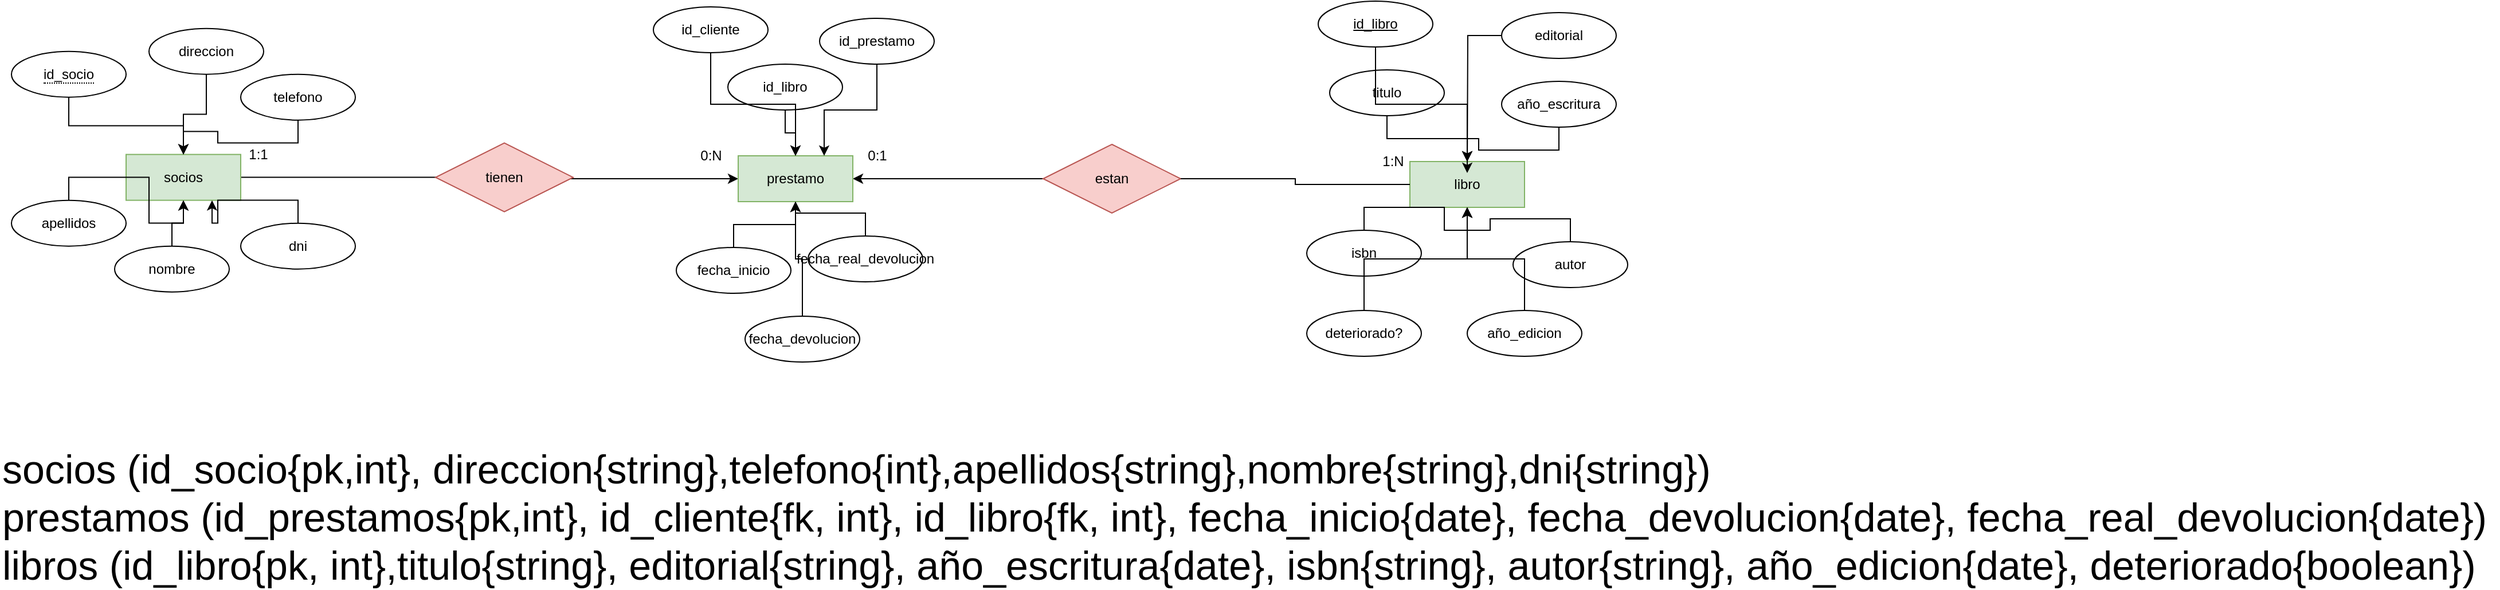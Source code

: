 <mxfile version="15.4.0" type="device"><diagram id="3fomhL4vG2dhwBxquiqX" name="Página-1"><mxGraphModel dx="3422" dy="1518" grid="1" gridSize="10" guides="1" tooltips="1" connect="1" arrows="1" fold="1" page="1" pageScale="1" pageWidth="827" pageHeight="1169" math="0" shadow="0"><root><mxCell id="0"/><mxCell id="1" parent="0"/><mxCell id="ALE01N024DLjZ87YwSpc-4" style="edgeStyle=orthogonalEdgeStyle;rounded=0;orthogonalLoop=1;jettySize=auto;html=1;" parent="1" source="ALE01N024DLjZ87YwSpc-1" target="ALE01N024DLjZ87YwSpc-3" edge="1"><mxGeometry relative="1" as="geometry"/></mxCell><mxCell id="ALE01N024DLjZ87YwSpc-1" value="socios" style="whiteSpace=wrap;html=1;align=center;fillColor=#d5e8d4;strokeColor=#82b366;" parent="1" vertex="1"><mxGeometry x="-170" y="238.82" width="100" height="40" as="geometry"/></mxCell><mxCell id="ALE01N024DLjZ87YwSpc-6" style="edgeStyle=orthogonalEdgeStyle;rounded=0;orthogonalLoop=1;jettySize=auto;html=1;startArrow=none;" parent="1" source="Oj9XswFi0YNxwmL_Nl9g-1" target="ALE01N024DLjZ87YwSpc-3" edge="1"><mxGeometry relative="1" as="geometry"><mxPoint x="470" y="260" as="targetPoint"/></mxGeometry></mxCell><mxCell id="ALE01N024DLjZ87YwSpc-2" value="libro" style="whiteSpace=wrap;html=1;align=center;fillColor=#d5e8d4;strokeColor=#82b366;" parent="1" vertex="1"><mxGeometry x="950" y="245" width="100" height="40" as="geometry"/></mxCell><mxCell id="ALE01N024DLjZ87YwSpc-3" value="prestamo" style="whiteSpace=wrap;html=1;align=center;fillColor=#d5e8d4;strokeColor=#82b366;" parent="1" vertex="1"><mxGeometry x="364" y="240" width="100" height="40" as="geometry"/></mxCell><mxCell id="ALE01N024DLjZ87YwSpc-7" value="0:N" style="text;html=1;resizable=0;autosize=1;align=center;verticalAlign=middle;points=[];fillColor=none;strokeColor=none;rounded=0;" parent="1" vertex="1"><mxGeometry x="325" y="230" width="30" height="20" as="geometry"/></mxCell><mxCell id="ALE01N024DLjZ87YwSpc-8" value="1:1" style="text;html=1;resizable=0;autosize=1;align=center;verticalAlign=middle;points=[];fillColor=none;strokeColor=none;rounded=0;" parent="1" vertex="1"><mxGeometry x="-70" y="228.82" width="30" height="20" as="geometry"/></mxCell><mxCell id="ALE01N024DLjZ87YwSpc-9" value="1:N" style="text;html=1;resizable=0;autosize=1;align=center;verticalAlign=middle;points=[];fillColor=none;strokeColor=none;rounded=0;" parent="1" vertex="1"><mxGeometry x="920" y="235" width="30" height="20" as="geometry"/></mxCell><mxCell id="ALE01N024DLjZ87YwSpc-10" value="0:1" style="text;html=1;resizable=0;autosize=1;align=center;verticalAlign=middle;points=[];fillColor=none;strokeColor=none;rounded=0;" parent="1" vertex="1"><mxGeometry x="470" y="230" width="30" height="20" as="geometry"/></mxCell><mxCell id="ALE01N024DLjZ87YwSpc-19" style="edgeStyle=orthogonalEdgeStyle;rounded=0;orthogonalLoop=1;jettySize=auto;html=1;" parent="1" source="ALE01N024DLjZ87YwSpc-11" target="ALE01N024DLjZ87YwSpc-1" edge="1"><mxGeometry relative="1" as="geometry"/></mxCell><mxCell id="ALE01N024DLjZ87YwSpc-11" value="&lt;span style=&quot;border-bottom: 1px dotted&quot;&gt;id_socio&lt;/span&gt;" style="ellipse;whiteSpace=wrap;html=1;align=center;" parent="1" vertex="1"><mxGeometry x="-270" y="148.82" width="100" height="40" as="geometry"/></mxCell><mxCell id="ALE01N024DLjZ87YwSpc-22" style="edgeStyle=orthogonalEdgeStyle;rounded=0;orthogonalLoop=1;jettySize=auto;html=1;entryX=0.75;entryY=1;entryDx=0;entryDy=0;" parent="1" source="ALE01N024DLjZ87YwSpc-12" target="ALE01N024DLjZ87YwSpc-1" edge="1"><mxGeometry relative="1" as="geometry"/></mxCell><mxCell id="ALE01N024DLjZ87YwSpc-12" value="dni" style="ellipse;whiteSpace=wrap;html=1;align=center;" parent="1" vertex="1"><mxGeometry x="-70" y="298.82" width="100" height="40" as="geometry"/></mxCell><mxCell id="ALE01N024DLjZ87YwSpc-20" style="edgeStyle=orthogonalEdgeStyle;rounded=0;orthogonalLoop=1;jettySize=auto;html=1;" parent="1" source="ALE01N024DLjZ87YwSpc-13" target="ALE01N024DLjZ87YwSpc-1" edge="1"><mxGeometry relative="1" as="geometry"/></mxCell><mxCell id="ALE01N024DLjZ87YwSpc-13" value="direccion" style="ellipse;whiteSpace=wrap;html=1;align=center;" parent="1" vertex="1"><mxGeometry x="-150" y="128.82" width="100" height="40" as="geometry"/></mxCell><mxCell id="ALE01N024DLjZ87YwSpc-21" style="edgeStyle=orthogonalEdgeStyle;rounded=0;orthogonalLoop=1;jettySize=auto;html=1;" parent="1" source="ALE01N024DLjZ87YwSpc-14" target="ALE01N024DLjZ87YwSpc-1" edge="1"><mxGeometry relative="1" as="geometry"/></mxCell><mxCell id="ALE01N024DLjZ87YwSpc-14" value="telefono" style="ellipse;whiteSpace=wrap;html=1;align=center;" parent="1" vertex="1"><mxGeometry x="-70" y="168.82" width="100" height="40" as="geometry"/></mxCell><mxCell id="ALE01N024DLjZ87YwSpc-23" style="edgeStyle=orthogonalEdgeStyle;rounded=0;orthogonalLoop=1;jettySize=auto;html=1;" parent="1" source="ALE01N024DLjZ87YwSpc-15" target="ALE01N024DLjZ87YwSpc-1" edge="1"><mxGeometry relative="1" as="geometry"/></mxCell><mxCell id="ALE01N024DLjZ87YwSpc-15" value="nombre" style="ellipse;whiteSpace=wrap;html=1;align=center;" parent="1" vertex="1"><mxGeometry x="-180" y="318.82" width="100" height="40" as="geometry"/></mxCell><mxCell id="ALE01N024DLjZ87YwSpc-24" style="edgeStyle=orthogonalEdgeStyle;rounded=0;orthogonalLoop=1;jettySize=auto;html=1;" parent="1" source="ALE01N024DLjZ87YwSpc-16" target="ALE01N024DLjZ87YwSpc-1" edge="1"><mxGeometry relative="1" as="geometry"/></mxCell><mxCell id="ALE01N024DLjZ87YwSpc-16" value="apellidos" style="ellipse;whiteSpace=wrap;html=1;align=center;" parent="1" vertex="1"><mxGeometry x="-270" y="278.82" width="100" height="40" as="geometry"/></mxCell><mxCell id="ALE01N024DLjZ87YwSpc-17" style="edgeStyle=orthogonalEdgeStyle;rounded=0;orthogonalLoop=1;jettySize=auto;html=1;exitX=0.5;exitY=1;exitDx=0;exitDy=0;" parent="1" source="ALE01N024DLjZ87YwSpc-15" target="ALE01N024DLjZ87YwSpc-15" edge="1"><mxGeometry relative="1" as="geometry"/></mxCell><mxCell id="ALE01N024DLjZ87YwSpc-37" style="edgeStyle=orthogonalEdgeStyle;rounded=0;orthogonalLoop=1;jettySize=auto;html=1;" parent="1" source="ALE01N024DLjZ87YwSpc-25" target="ALE01N024DLjZ87YwSpc-2" edge="1"><mxGeometry relative="1" as="geometry"/></mxCell><mxCell id="ALE01N024DLjZ87YwSpc-25" value="titulo" style="ellipse;whiteSpace=wrap;html=1;align=center;" parent="1" vertex="1"><mxGeometry x="880" y="165" width="100" height="40" as="geometry"/></mxCell><mxCell id="ALE01N024DLjZ87YwSpc-39" style="edgeStyle=orthogonalEdgeStyle;rounded=0;orthogonalLoop=1;jettySize=auto;html=1;" parent="1" source="ALE01N024DLjZ87YwSpc-26" edge="1"><mxGeometry relative="1" as="geometry"><mxPoint x="1000" y="255" as="targetPoint"/></mxGeometry></mxCell><mxCell id="ALE01N024DLjZ87YwSpc-26" value="editorial" style="ellipse;whiteSpace=wrap;html=1;align=center;" parent="1" vertex="1"><mxGeometry x="1030" y="115" width="100" height="40" as="geometry"/></mxCell><mxCell id="ALE01N024DLjZ87YwSpc-38" style="edgeStyle=orthogonalEdgeStyle;rounded=0;orthogonalLoop=1;jettySize=auto;html=1;" parent="1" source="ALE01N024DLjZ87YwSpc-27" target="ALE01N024DLjZ87YwSpc-2" edge="1"><mxGeometry relative="1" as="geometry"/></mxCell><mxCell id="ALE01N024DLjZ87YwSpc-27" value="año_escritura" style="ellipse;whiteSpace=wrap;html=1;align=center;" parent="1" vertex="1"><mxGeometry x="1030" y="175" width="100" height="40" as="geometry"/></mxCell><mxCell id="ALE01N024DLjZ87YwSpc-34" style="edgeStyle=orthogonalEdgeStyle;rounded=0;orthogonalLoop=1;jettySize=auto;html=1;" parent="1" source="ALE01N024DLjZ87YwSpc-28" target="ALE01N024DLjZ87YwSpc-2" edge="1"><mxGeometry relative="1" as="geometry"/></mxCell><mxCell id="ALE01N024DLjZ87YwSpc-28" value="autor" style="ellipse;whiteSpace=wrap;html=1;align=center;" parent="1" vertex="1"><mxGeometry x="1040" y="315" width="100" height="40" as="geometry"/></mxCell><mxCell id="ALE01N024DLjZ87YwSpc-35" style="edgeStyle=orthogonalEdgeStyle;rounded=0;orthogonalLoop=1;jettySize=auto;html=1;" parent="1" source="ALE01N024DLjZ87YwSpc-29" target="ALE01N024DLjZ87YwSpc-2" edge="1"><mxGeometry relative="1" as="geometry"/></mxCell><mxCell id="ALE01N024DLjZ87YwSpc-29" value="año_edicion" style="ellipse;whiteSpace=wrap;html=1;align=center;" parent="1" vertex="1"><mxGeometry x="1000" y="375" width="100" height="40" as="geometry"/></mxCell><mxCell id="ALE01N024DLjZ87YwSpc-33" style="edgeStyle=orthogonalEdgeStyle;rounded=0;orthogonalLoop=1;jettySize=auto;html=1;" parent="1" source="ALE01N024DLjZ87YwSpc-30" target="ALE01N024DLjZ87YwSpc-2" edge="1"><mxGeometry relative="1" as="geometry"/></mxCell><mxCell id="ALE01N024DLjZ87YwSpc-30" value="isbn" style="ellipse;whiteSpace=wrap;html=1;align=center;" parent="1" vertex="1"><mxGeometry x="860" y="305" width="100" height="40" as="geometry"/></mxCell><mxCell id="ALE01N024DLjZ87YwSpc-40" style="edgeStyle=orthogonalEdgeStyle;rounded=0;orthogonalLoop=1;jettySize=auto;html=1;" parent="1" source="ALE01N024DLjZ87YwSpc-31" target="ALE01N024DLjZ87YwSpc-2" edge="1"><mxGeometry relative="1" as="geometry"/></mxCell><mxCell id="ALE01N024DLjZ87YwSpc-31" value="&lt;u&gt;id_libro&lt;/u&gt;" style="ellipse;whiteSpace=wrap;html=1;align=center;" parent="1" vertex="1"><mxGeometry x="870" y="105" width="100" height="40" as="geometry"/></mxCell><mxCell id="ALE01N024DLjZ87YwSpc-36" style="edgeStyle=orthogonalEdgeStyle;rounded=0;orthogonalLoop=1;jettySize=auto;html=1;" parent="1" source="ALE01N024DLjZ87YwSpc-32" target="ALE01N024DLjZ87YwSpc-2" edge="1"><mxGeometry relative="1" as="geometry"/></mxCell><mxCell id="ALE01N024DLjZ87YwSpc-32" value="deteriorado?" style="ellipse;whiteSpace=wrap;html=1;align=center;" parent="1" vertex="1"><mxGeometry x="860" y="375" width="100" height="40" as="geometry"/></mxCell><mxCell id="ALE01N024DLjZ87YwSpc-51" style="edgeStyle=orthogonalEdgeStyle;rounded=0;orthogonalLoop=1;jettySize=auto;html=1;" parent="1" source="ALE01N024DLjZ87YwSpc-41" target="ALE01N024DLjZ87YwSpc-3" edge="1"><mxGeometry relative="1" as="geometry"/></mxCell><mxCell id="ALE01N024DLjZ87YwSpc-41" value="fecha_inicio" style="ellipse;whiteSpace=wrap;html=1;align=center;" parent="1" vertex="1"><mxGeometry x="310" y="320" width="100" height="40" as="geometry"/></mxCell><mxCell id="ALE01N024DLjZ87YwSpc-53" style="edgeStyle=orthogonalEdgeStyle;rounded=0;orthogonalLoop=1;jettySize=auto;html=1;" parent="1" source="ALE01N024DLjZ87YwSpc-42" target="ALE01N024DLjZ87YwSpc-3" edge="1"><mxGeometry relative="1" as="geometry"/></mxCell><mxCell id="ALE01N024DLjZ87YwSpc-42" value="fecha_devolucion" style="ellipse;whiteSpace=wrap;html=1;align=center;" parent="1" vertex="1"><mxGeometry x="370" y="380" width="100" height="40" as="geometry"/></mxCell><mxCell id="ALE01N024DLjZ87YwSpc-52" style="edgeStyle=orthogonalEdgeStyle;rounded=0;orthogonalLoop=1;jettySize=auto;html=1;" parent="1" source="ALE01N024DLjZ87YwSpc-43" target="ALE01N024DLjZ87YwSpc-3" edge="1"><mxGeometry relative="1" as="geometry"/></mxCell><mxCell id="ALE01N024DLjZ87YwSpc-43" value="fecha_real_devolucion" style="ellipse;whiteSpace=wrap;html=1;align=center;" parent="1" vertex="1"><mxGeometry x="425" y="310" width="100" height="40" as="geometry"/></mxCell><mxCell id="ALE01N024DLjZ87YwSpc-48" style="edgeStyle=orthogonalEdgeStyle;rounded=0;orthogonalLoop=1;jettySize=auto;html=1;" parent="1" source="ALE01N024DLjZ87YwSpc-44" target="ALE01N024DLjZ87YwSpc-3" edge="1"><mxGeometry relative="1" as="geometry"/></mxCell><mxCell id="ALE01N024DLjZ87YwSpc-44" value="id_libro" style="ellipse;whiteSpace=wrap;html=1;align=center;" parent="1" vertex="1"><mxGeometry x="355" y="160" width="100" height="40" as="geometry"/></mxCell><mxCell id="ALE01N024DLjZ87YwSpc-50" style="edgeStyle=orthogonalEdgeStyle;rounded=0;orthogonalLoop=1;jettySize=auto;html=1;" parent="1" source="ALE01N024DLjZ87YwSpc-45" target="ALE01N024DLjZ87YwSpc-3" edge="1"><mxGeometry relative="1" as="geometry"/></mxCell><mxCell id="ALE01N024DLjZ87YwSpc-45" value="id_cliente" style="ellipse;whiteSpace=wrap;html=1;align=center;" parent="1" vertex="1"><mxGeometry x="290" y="110" width="100" height="40" as="geometry"/></mxCell><mxCell id="ALE01N024DLjZ87YwSpc-49" style="edgeStyle=orthogonalEdgeStyle;rounded=0;orthogonalLoop=1;jettySize=auto;html=1;entryX=0.75;entryY=0;entryDx=0;entryDy=0;" parent="1" source="ALE01N024DLjZ87YwSpc-47" target="ALE01N024DLjZ87YwSpc-3" edge="1"><mxGeometry relative="1" as="geometry"/></mxCell><mxCell id="ALE01N024DLjZ87YwSpc-47" value="id_prestamo" style="ellipse;whiteSpace=wrap;html=1;align=center;" parent="1" vertex="1"><mxGeometry x="435" y="120" width="100" height="40" as="geometry"/></mxCell><mxCell id="Oj9XswFi0YNxwmL_Nl9g-1" value="estan" style="shape=rhombus;perimeter=rhombusPerimeter;whiteSpace=wrap;html=1;align=center;fillColor=#f8cecc;strokeColor=#b85450;" parent="1" vertex="1"><mxGeometry x="630" y="230" width="120" height="60" as="geometry"/></mxCell><mxCell id="Oj9XswFi0YNxwmL_Nl9g-2" value="" style="edgeStyle=orthogonalEdgeStyle;rounded=0;orthogonalLoop=1;jettySize=auto;html=1;endArrow=none;" parent="1" source="ALE01N024DLjZ87YwSpc-2" target="Oj9XswFi0YNxwmL_Nl9g-1" edge="1"><mxGeometry relative="1" as="geometry"><mxPoint x="464" y="260" as="targetPoint"/><mxPoint x="950.0" y="265.059" as="sourcePoint"/></mxGeometry></mxCell><mxCell id="Oj9XswFi0YNxwmL_Nl9g-3" value="tienen" style="shape=rhombus;perimeter=rhombusPerimeter;whiteSpace=wrap;html=1;align=center;fillColor=#f8cecc;strokeColor=#b85450;" parent="1" vertex="1"><mxGeometry x="100" y="228.82" width="120" height="60" as="geometry"/></mxCell><mxCell id="L07eP9oEvB8udvlSfvNH-1" value="&lt;font style=&quot;font-size: 35px&quot;&gt;socios (id_socio{pk,int}, direccion{string},telefono{int},apellidos{string},nombre{string},dni{string})&lt;br&gt;prestamos (id_prestamos{pk,int}, id_cliente{fk, int}, id_libro{fk, int}, fecha_inicio{date}, fecha_devolucion{date}, fecha_real_devolucion{date})&lt;br&gt;libros (id_libro{pk, int},titulo{string}, editorial{string}, año_escritura{date}, isbn{string}, autor{string}, año_edicion{date}, deteriorado{boolean})&lt;br&gt;&lt;/font&gt;" style="text;html=1;resizable=0;autosize=1;align=left;verticalAlign=middle;points=[];rounded=0;" vertex="1" parent="1"><mxGeometry x="-280" y="520" width="2180" height="70" as="geometry"/></mxCell></root></mxGraphModel></diagram></mxfile>